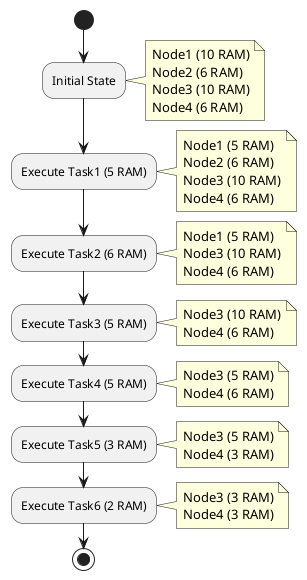 @startuml
start

:Initial State;
note right
  Node1 (10 RAM)
  Node2 (6 RAM)
  Node3 (10 RAM)
  Node4 (6 RAM)
end note

:Execute Task1 (5 RAM);
note right
  Node1 (5 RAM)
  Node2 (6 RAM)
  Node3 (10 RAM)
  Node4 (6 RAM)
end note

:Execute Task2 (6 RAM);
note right
  Node1 (5 RAM)
  Node3 (10 RAM)
  Node4 (6 RAM)
end note

:Execute Task3 (5 RAM);
note right
  Node3 (10 RAM)
  Node4 (6 RAM)
end note

:Execute Task4 (5 RAM);
note right
  Node3 (5 RAM)
  Node4 (6 RAM)
end note

:Execute Task5 (3 RAM);
note right
  Node3 (5 RAM)
  Node4 (3 RAM)
end note

:Execute Task6 (2 RAM);
note right
  Node3 (3 RAM)
  Node4 (3 RAM)
end note

stop
@enduml